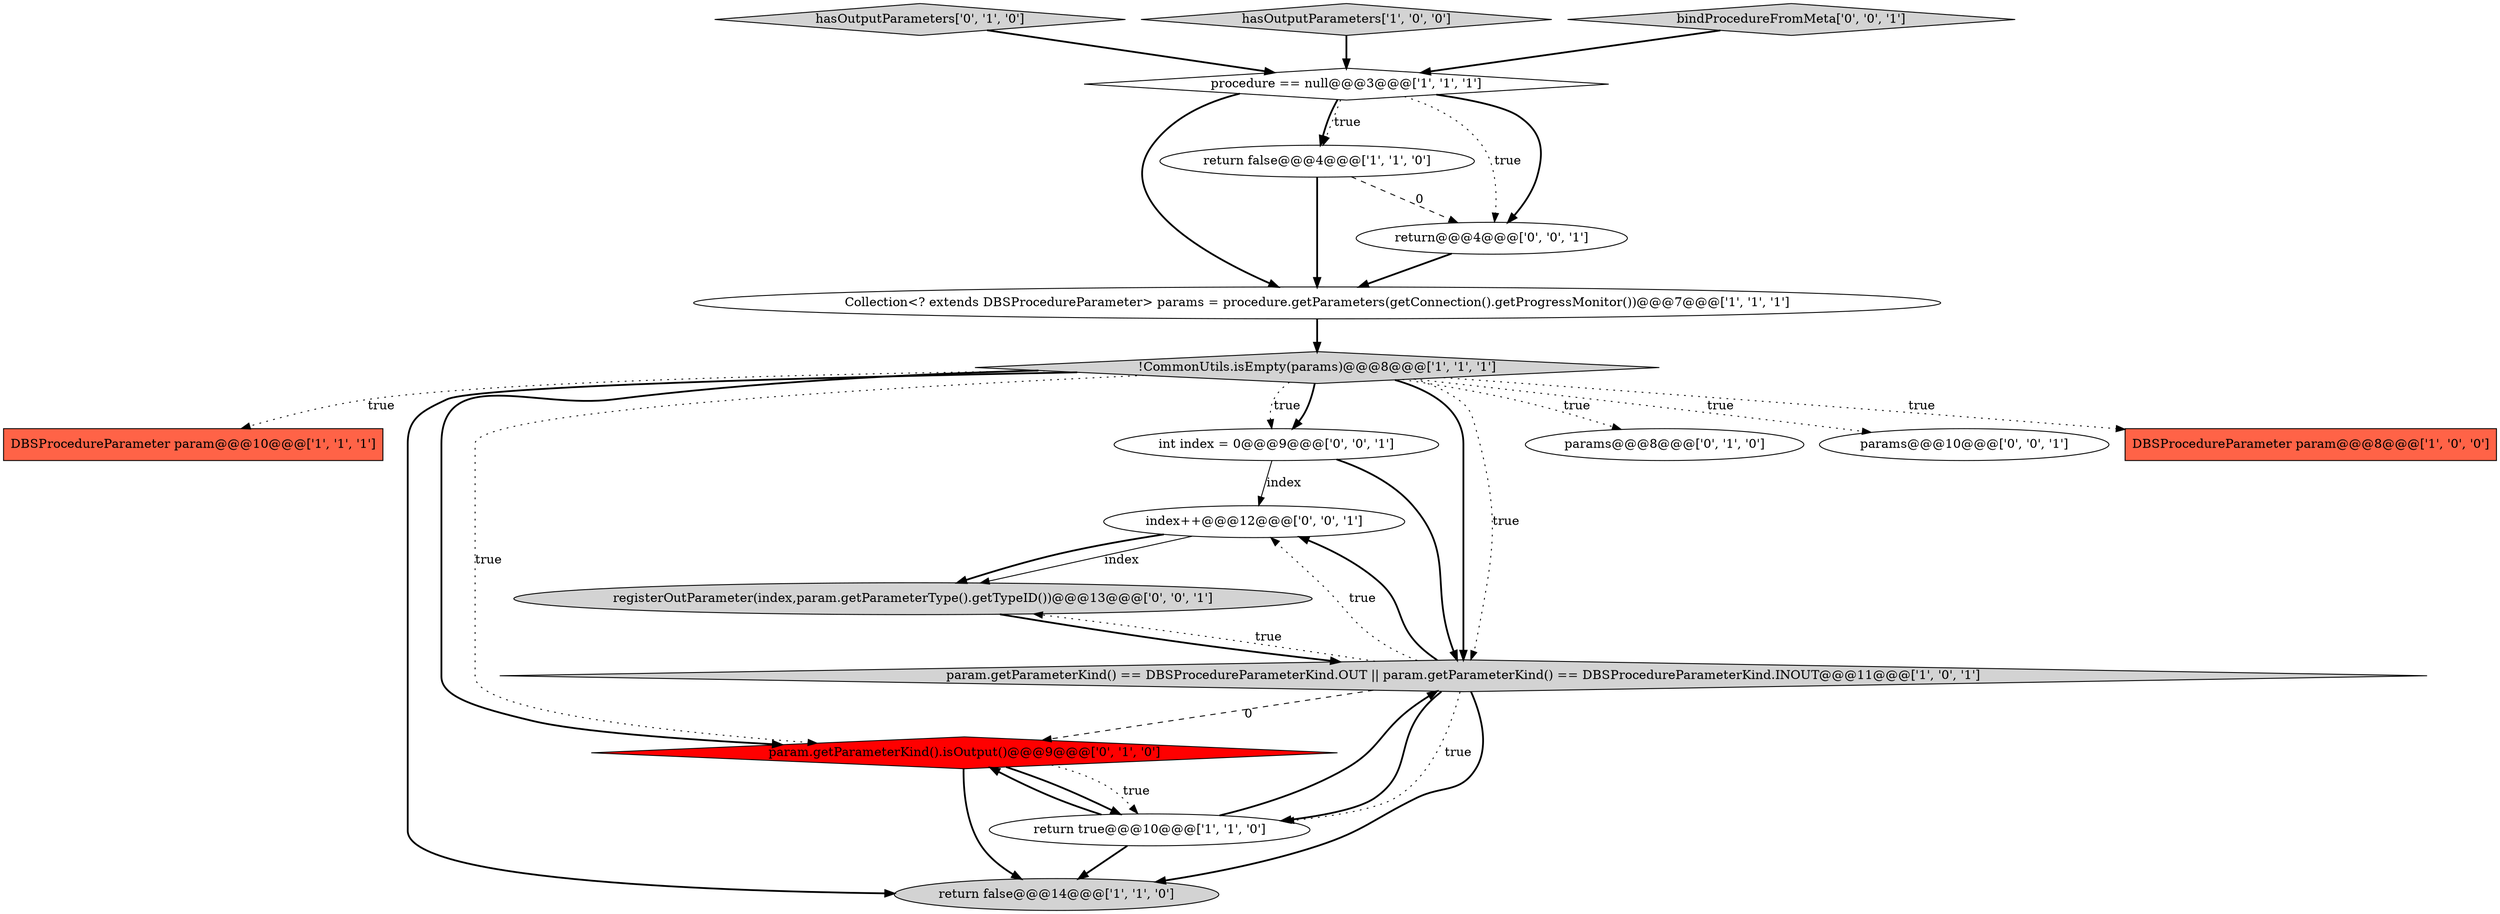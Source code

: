 digraph {
4 [style = filled, label = "Collection<? extends DBSProcedureParameter> params = procedure.getParameters(getConnection().getProgressMonitor())@@@7@@@['1', '1', '1']", fillcolor = white, shape = ellipse image = "AAA0AAABBB1BBB"];
9 [style = filled, label = "return false@@@4@@@['1', '1', '0']", fillcolor = white, shape = ellipse image = "AAA0AAABBB1BBB"];
0 [style = filled, label = "!CommonUtils.isEmpty(params)@@@8@@@['1', '1', '1']", fillcolor = lightgray, shape = diamond image = "AAA0AAABBB1BBB"];
5 [style = filled, label = "DBSProcedureParameter param@@@10@@@['1', '1', '1']", fillcolor = tomato, shape = box image = "AAA0AAABBB1BBB"];
16 [style = filled, label = "int index = 0@@@9@@@['0', '0', '1']", fillcolor = white, shape = ellipse image = "AAA0AAABBB3BBB"];
18 [style = filled, label = "index++@@@12@@@['0', '0', '1']", fillcolor = white, shape = ellipse image = "AAA0AAABBB3BBB"];
11 [style = filled, label = "hasOutputParameters['0', '1', '0']", fillcolor = lightgray, shape = diamond image = "AAA0AAABBB2BBB"];
10 [style = filled, label = "params@@@8@@@['0', '1', '0']", fillcolor = white, shape = ellipse image = "AAA0AAABBB2BBB"];
3 [style = filled, label = "hasOutputParameters['1', '0', '0']", fillcolor = lightgray, shape = diamond image = "AAA0AAABBB1BBB"];
6 [style = filled, label = "procedure == null@@@3@@@['1', '1', '1']", fillcolor = white, shape = diamond image = "AAA0AAABBB1BBB"];
14 [style = filled, label = "return@@@4@@@['0', '0', '1']", fillcolor = white, shape = ellipse image = "AAA0AAABBB3BBB"];
17 [style = filled, label = "bindProcedureFromMeta['0', '0', '1']", fillcolor = lightgray, shape = diamond image = "AAA0AAABBB3BBB"];
7 [style = filled, label = "param.getParameterKind() == DBSProcedureParameterKind.OUT || param.getParameterKind() == DBSProcedureParameterKind.INOUT@@@11@@@['1', '0', '1']", fillcolor = lightgray, shape = diamond image = "AAA0AAABBB1BBB"];
1 [style = filled, label = "return false@@@14@@@['1', '1', '0']", fillcolor = lightgray, shape = ellipse image = "AAA0AAABBB1BBB"];
8 [style = filled, label = "return true@@@10@@@['1', '1', '0']", fillcolor = white, shape = ellipse image = "AAA0AAABBB1BBB"];
13 [style = filled, label = "params@@@10@@@['0', '0', '1']", fillcolor = white, shape = ellipse image = "AAA0AAABBB3BBB"];
15 [style = filled, label = "registerOutParameter(index,param.getParameterType().getTypeID())@@@13@@@['0', '0', '1']", fillcolor = lightgray, shape = ellipse image = "AAA0AAABBB3BBB"];
12 [style = filled, label = "param.getParameterKind().isOutput()@@@9@@@['0', '1', '0']", fillcolor = red, shape = diamond image = "AAA1AAABBB2BBB"];
2 [style = filled, label = "DBSProcedureParameter param@@@8@@@['1', '0', '0']", fillcolor = tomato, shape = box image = "AAA0AAABBB1BBB"];
0->12 [style = dotted, label="true"];
0->16 [style = bold, label=""];
7->1 [style = bold, label=""];
0->5 [style = dotted, label="true"];
0->13 [style = dotted, label="true"];
18->15 [style = solid, label="index"];
15->7 [style = bold, label=""];
0->10 [style = dotted, label="true"];
17->6 [style = bold, label=""];
12->8 [style = dotted, label="true"];
9->4 [style = bold, label=""];
0->12 [style = bold, label=""];
11->6 [style = bold, label=""];
18->15 [style = bold, label=""];
16->7 [style = bold, label=""];
3->6 [style = bold, label=""];
7->8 [style = bold, label=""];
12->1 [style = bold, label=""];
7->15 [style = dotted, label="true"];
8->7 [style = bold, label=""];
4->0 [style = bold, label=""];
0->7 [style = bold, label=""];
6->14 [style = bold, label=""];
8->1 [style = bold, label=""];
6->4 [style = bold, label=""];
6->14 [style = dotted, label="true"];
9->14 [style = dashed, label="0"];
6->9 [style = dotted, label="true"];
12->8 [style = bold, label=""];
0->1 [style = bold, label=""];
7->18 [style = dotted, label="true"];
7->18 [style = bold, label=""];
7->12 [style = dashed, label="0"];
0->16 [style = dotted, label="true"];
0->2 [style = dotted, label="true"];
6->9 [style = bold, label=""];
7->8 [style = dotted, label="true"];
16->18 [style = solid, label="index"];
8->12 [style = bold, label=""];
0->7 [style = dotted, label="true"];
14->4 [style = bold, label=""];
}
